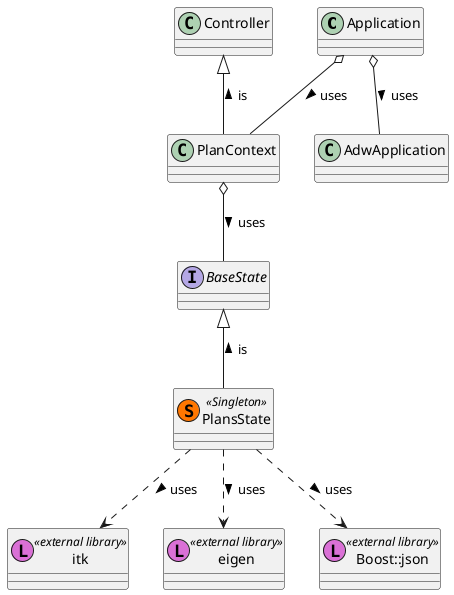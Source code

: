 @startuml PlansState

class Application
class Controller
class PlanContext
interface BaseState
class PlansState << (S,#FF7700) Singleton >>
class itk << (L, orchid) external library>>
class eigen << (L, orchid) external library>>
class "Boost::json" << (L, orchid) external library>>

Application o-- AdwApplication : uses >
Application o-- PlanContext : uses >
PlanContext -up-|> Controller : is >
PlanContext o-- BaseState : uses >
PlansState -up-|> BaseState : is >
PlansState ..> itk : uses >
PlansState ..> eigen : uses >
PlansState ..> "Boost::json" : uses >

@enduml
